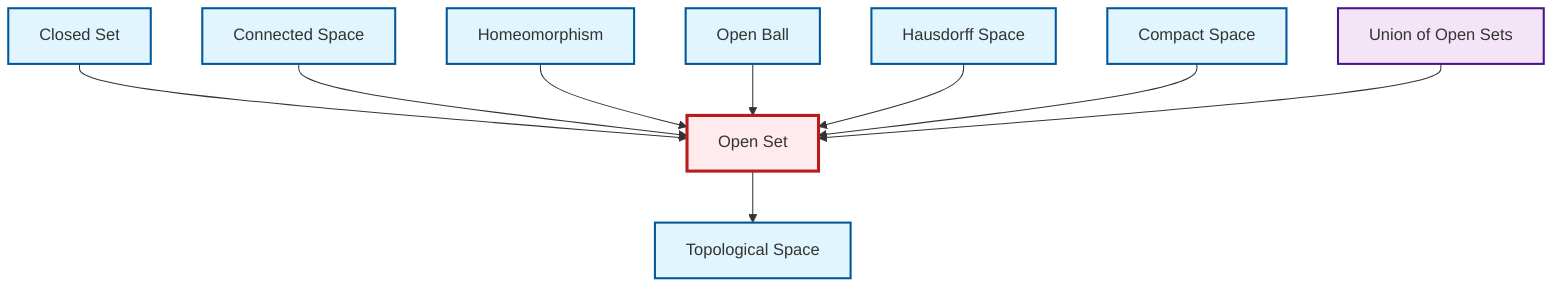 graph TD
    classDef definition fill:#e1f5fe,stroke:#01579b,stroke-width:2px
    classDef theorem fill:#f3e5f5,stroke:#4a148c,stroke-width:2px
    classDef axiom fill:#fff3e0,stroke:#e65100,stroke-width:2px
    classDef example fill:#e8f5e9,stroke:#1b5e20,stroke-width:2px
    classDef current fill:#ffebee,stroke:#b71c1c,stroke-width:3px
    def-open-set["Open Set"]:::definition
    def-connected["Connected Space"]:::definition
    def-topological-space["Topological Space"]:::definition
    def-compact["Compact Space"]:::definition
    def-open-ball["Open Ball"]:::definition
    thm-union-open-sets["Union of Open Sets"]:::theorem
    def-hausdorff["Hausdorff Space"]:::definition
    def-closed-set["Closed Set"]:::definition
    def-homeomorphism["Homeomorphism"]:::definition
    def-open-set --> def-topological-space
    def-closed-set --> def-open-set
    def-connected --> def-open-set
    def-homeomorphism --> def-open-set
    def-open-ball --> def-open-set
    def-hausdorff --> def-open-set
    def-compact --> def-open-set
    thm-union-open-sets --> def-open-set
    class def-open-set current